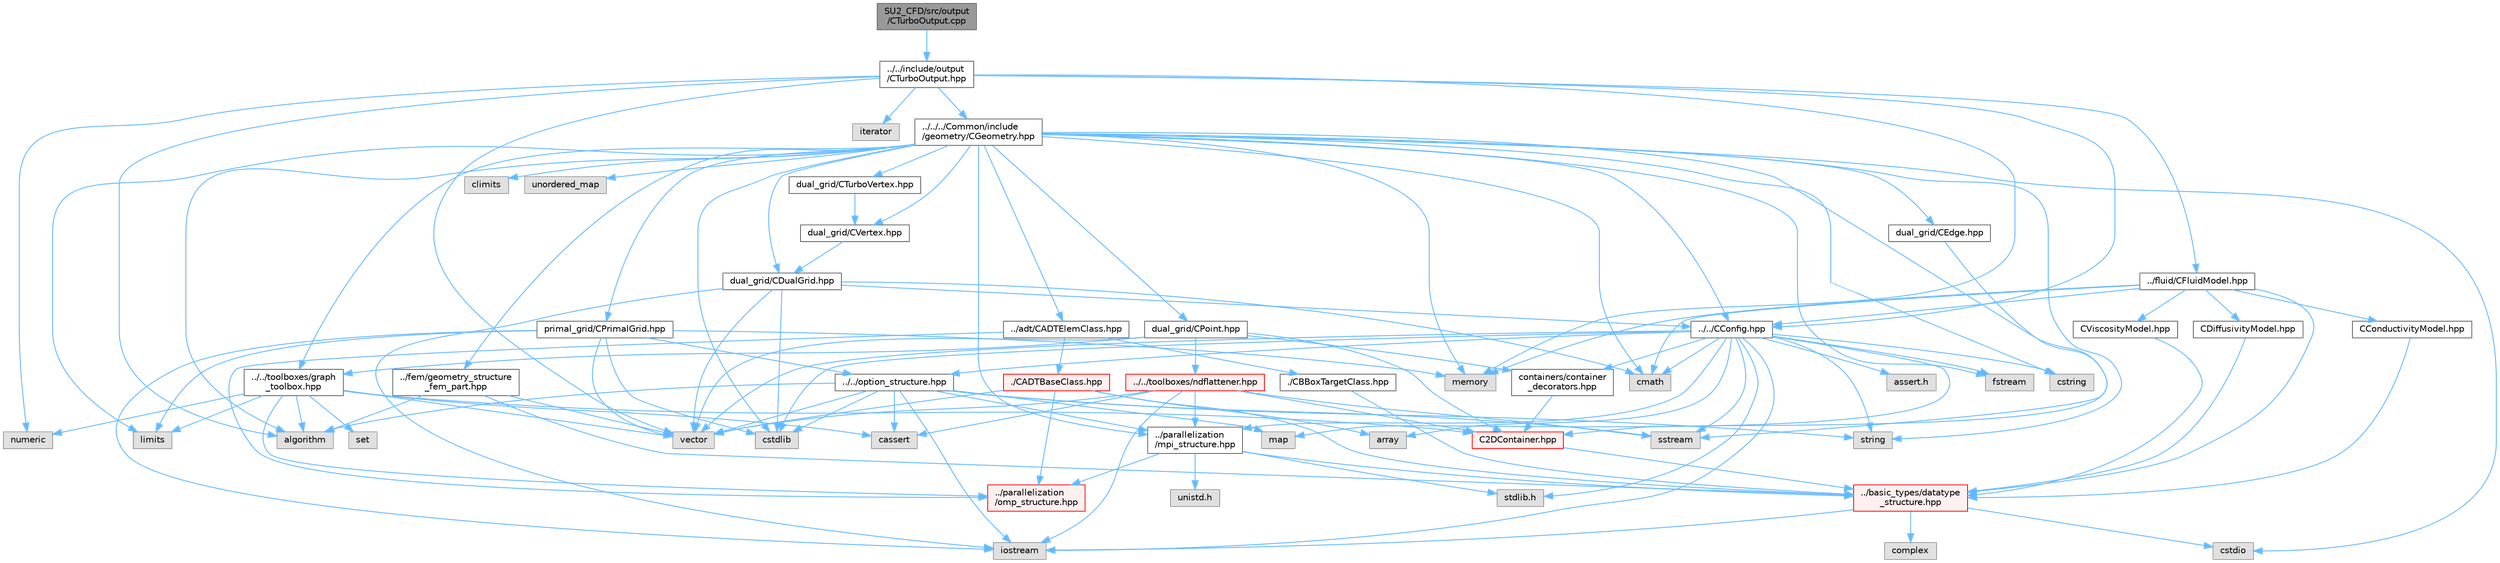 digraph "SU2_CFD/src/output/CTurboOutput.cpp"
{
 // LATEX_PDF_SIZE
  bgcolor="transparent";
  edge [fontname=Helvetica,fontsize=10,labelfontname=Helvetica,labelfontsize=10];
  node [fontname=Helvetica,fontsize=10,shape=box,height=0.2,width=0.4];
  Node1 [id="Node000001",label="SU2_CFD/src/output\l/CTurboOutput.cpp",height=0.2,width=0.4,color="gray40", fillcolor="grey60", style="filled", fontcolor="black",tooltip="Source of the Turbomachinery Performance class."];
  Node1 -> Node2 [id="edge1_Node000001_Node000002",color="steelblue1",style="solid",tooltip=" "];
  Node2 [id="Node000002",label="../../include/output\l/CTurboOutput.hpp",height=0.2,width=0.4,color="grey40", fillcolor="white", style="filled",URL="$CTurboOutput_8hpp.html",tooltip="Headers of the Turbomachinery Performance class."];
  Node2 -> Node3 [id="edge2_Node000002_Node000003",color="steelblue1",style="solid",tooltip=" "];
  Node3 [id="Node000003",label="vector",height=0.2,width=0.4,color="grey60", fillcolor="#E0E0E0", style="filled",tooltip=" "];
  Node2 -> Node4 [id="edge3_Node000002_Node000004",color="steelblue1",style="solid",tooltip=" "];
  Node4 [id="Node000004",label="memory",height=0.2,width=0.4,color="grey60", fillcolor="#E0E0E0", style="filled",tooltip=" "];
  Node2 -> Node5 [id="edge4_Node000002_Node000005",color="steelblue1",style="solid",tooltip=" "];
  Node5 [id="Node000005",label="algorithm",height=0.2,width=0.4,color="grey60", fillcolor="#E0E0E0", style="filled",tooltip=" "];
  Node2 -> Node6 [id="edge5_Node000002_Node000006",color="steelblue1",style="solid",tooltip=" "];
  Node6 [id="Node000006",label="iterator",height=0.2,width=0.4,color="grey60", fillcolor="#E0E0E0", style="filled",tooltip=" "];
  Node2 -> Node7 [id="edge6_Node000002_Node000007",color="steelblue1",style="solid",tooltip=" "];
  Node7 [id="Node000007",label="numeric",height=0.2,width=0.4,color="grey60", fillcolor="#E0E0E0", style="filled",tooltip=" "];
  Node2 -> Node8 [id="edge7_Node000002_Node000008",color="steelblue1",style="solid",tooltip=" "];
  Node8 [id="Node000008",label="../../../Common/include\l/geometry/CGeometry.hpp",height=0.2,width=0.4,color="grey40", fillcolor="white", style="filled",URL="$CGeometry_8hpp.html",tooltip="Headers of the main subroutines for creating the geometrical structure. The subroutines and functions..."];
  Node8 -> Node9 [id="edge8_Node000008_Node000009",color="steelblue1",style="solid",tooltip=" "];
  Node9 [id="Node000009",label="limits",height=0.2,width=0.4,color="grey60", fillcolor="#E0E0E0", style="filled",tooltip=" "];
  Node8 -> Node10 [id="edge9_Node000008_Node000010",color="steelblue1",style="solid",tooltip=" "];
  Node10 [id="Node000010",label="../parallelization\l/mpi_structure.hpp",height=0.2,width=0.4,color="grey40", fillcolor="white", style="filled",URL="$mpi__structure_8hpp.html",tooltip="Headers of the mpi interface for generalized datatypes. The subroutines and functions are in the mpi_..."];
  Node10 -> Node11 [id="edge10_Node000010_Node000011",color="steelblue1",style="solid",tooltip=" "];
  Node11 [id="Node000011",label="stdlib.h",height=0.2,width=0.4,color="grey60", fillcolor="#E0E0E0", style="filled",tooltip=" "];
  Node10 -> Node12 [id="edge11_Node000010_Node000012",color="steelblue1",style="solid",tooltip=" "];
  Node12 [id="Node000012",label="../basic_types/datatype\l_structure.hpp",height=0.2,width=0.4,color="red", fillcolor="#FFF0F0", style="filled",URL="$datatype__structure_8hpp.html",tooltip="Headers for generalized datatypes, defines an interface for AD types."];
  Node12 -> Node13 [id="edge12_Node000012_Node000013",color="steelblue1",style="solid",tooltip=" "];
  Node13 [id="Node000013",label="iostream",height=0.2,width=0.4,color="grey60", fillcolor="#E0E0E0", style="filled",tooltip=" "];
  Node12 -> Node14 [id="edge13_Node000012_Node000014",color="steelblue1",style="solid",tooltip=" "];
  Node14 [id="Node000014",label="complex",height=0.2,width=0.4,color="grey60", fillcolor="#E0E0E0", style="filled",tooltip=" "];
  Node12 -> Node15 [id="edge14_Node000012_Node000015",color="steelblue1",style="solid",tooltip=" "];
  Node15 [id="Node000015",label="cstdio",height=0.2,width=0.4,color="grey60", fillcolor="#E0E0E0", style="filled",tooltip=" "];
  Node10 -> Node22 [id="edge15_Node000010_Node000022",color="steelblue1",style="solid",tooltip=" "];
  Node22 [id="Node000022",label="unistd.h",height=0.2,width=0.4,color="grey60", fillcolor="#E0E0E0", style="filled",tooltip=" "];
  Node10 -> Node19 [id="edge16_Node000010_Node000019",color="steelblue1",style="solid",tooltip=" "];
  Node19 [id="Node000019",label="../parallelization\l/omp_structure.hpp",height=0.2,width=0.4,color="red", fillcolor="#FFF0F0", style="filled",URL="$omp__structure_8hpp.html",tooltip="OpenMP interface header, provides compatibility functions if the code is built without OpenMP support..."];
  Node8 -> Node23 [id="edge17_Node000008_Node000023",color="steelblue1",style="solid",tooltip=" "];
  Node23 [id="Node000023",label="string",height=0.2,width=0.4,color="grey60", fillcolor="#E0E0E0", style="filled",tooltip=" "];
  Node8 -> Node24 [id="edge18_Node000008_Node000024",color="steelblue1",style="solid",tooltip=" "];
  Node24 [id="Node000024",label="fstream",height=0.2,width=0.4,color="grey60", fillcolor="#E0E0E0", style="filled",tooltip=" "];
  Node8 -> Node25 [id="edge19_Node000008_Node000025",color="steelblue1",style="solid",tooltip=" "];
  Node25 [id="Node000025",label="sstream",height=0.2,width=0.4,color="grey60", fillcolor="#E0E0E0", style="filled",tooltip=" "];
  Node8 -> Node26 [id="edge20_Node000008_Node000026",color="steelblue1",style="solid",tooltip=" "];
  Node26 [id="Node000026",label="cmath",height=0.2,width=0.4,color="grey60", fillcolor="#E0E0E0", style="filled",tooltip=" "];
  Node8 -> Node5 [id="edge21_Node000008_Node000005",color="steelblue1",style="solid",tooltip=" "];
  Node8 -> Node27 [id="edge22_Node000008_Node000027",color="steelblue1",style="solid",tooltip=" "];
  Node27 [id="Node000027",label="cstring",height=0.2,width=0.4,color="grey60", fillcolor="#E0E0E0", style="filled",tooltip=" "];
  Node8 -> Node15 [id="edge23_Node000008_Node000015",color="steelblue1",style="solid",tooltip=" "];
  Node8 -> Node28 [id="edge24_Node000008_Node000028",color="steelblue1",style="solid",tooltip=" "];
  Node28 [id="Node000028",label="cstdlib",height=0.2,width=0.4,color="grey60", fillcolor="#E0E0E0", style="filled",tooltip=" "];
  Node8 -> Node29 [id="edge25_Node000008_Node000029",color="steelblue1",style="solid",tooltip=" "];
  Node29 [id="Node000029",label="climits",height=0.2,width=0.4,color="grey60", fillcolor="#E0E0E0", style="filled",tooltip=" "];
  Node8 -> Node4 [id="edge26_Node000008_Node000004",color="steelblue1",style="solid",tooltip=" "];
  Node8 -> Node30 [id="edge27_Node000008_Node000030",color="steelblue1",style="solid",tooltip=" "];
  Node30 [id="Node000030",label="unordered_map",height=0.2,width=0.4,color="grey60", fillcolor="#E0E0E0", style="filled",tooltip=" "];
  Node8 -> Node31 [id="edge28_Node000008_Node000031",color="steelblue1",style="solid",tooltip=" "];
  Node31 [id="Node000031",label="primal_grid/CPrimalGrid.hpp",height=0.2,width=0.4,color="grey40", fillcolor="white", style="filled",URL="$CPrimalGrid_8hpp.html",tooltip="Headers of the main subroutines for storing the primal grid structure. The subroutines and functions ..."];
  Node31 -> Node13 [id="edge29_Node000031_Node000013",color="steelblue1",style="solid",tooltip=" "];
  Node31 -> Node3 [id="edge30_Node000031_Node000003",color="steelblue1",style="solid",tooltip=" "];
  Node31 -> Node9 [id="edge31_Node000031_Node000009",color="steelblue1",style="solid",tooltip=" "];
  Node31 -> Node28 [id="edge32_Node000031_Node000028",color="steelblue1",style="solid",tooltip=" "];
  Node31 -> Node4 [id="edge33_Node000031_Node000004",color="steelblue1",style="solid",tooltip=" "];
  Node31 -> Node32 [id="edge34_Node000031_Node000032",color="steelblue1",style="solid",tooltip=" "];
  Node32 [id="Node000032",label="../../option_structure.hpp",height=0.2,width=0.4,color="grey40", fillcolor="white", style="filled",URL="$option__structure_8hpp.html",tooltip="Defines classes for referencing options for easy input in CConfig."];
  Node32 -> Node10 [id="edge35_Node000032_Node000010",color="steelblue1",style="solid",tooltip=" "];
  Node32 -> Node13 [id="edge36_Node000032_Node000013",color="steelblue1",style="solid",tooltip=" "];
  Node32 -> Node25 [id="edge37_Node000032_Node000025",color="steelblue1",style="solid",tooltip=" "];
  Node32 -> Node23 [id="edge38_Node000032_Node000023",color="steelblue1",style="solid",tooltip=" "];
  Node32 -> Node3 [id="edge39_Node000032_Node000003",color="steelblue1",style="solid",tooltip=" "];
  Node32 -> Node33 [id="edge40_Node000032_Node000033",color="steelblue1",style="solid",tooltip=" "];
  Node33 [id="Node000033",label="map",height=0.2,width=0.4,color="grey60", fillcolor="#E0E0E0", style="filled",tooltip=" "];
  Node32 -> Node28 [id="edge41_Node000032_Node000028",color="steelblue1",style="solid",tooltip=" "];
  Node32 -> Node5 [id="edge42_Node000032_Node000005",color="steelblue1",style="solid",tooltip=" "];
  Node32 -> Node34 [id="edge43_Node000032_Node000034",color="steelblue1",style="solid",tooltip=" "];
  Node34 [id="Node000034",label="cassert",height=0.2,width=0.4,color="grey60", fillcolor="#E0E0E0", style="filled",tooltip=" "];
  Node8 -> Node35 [id="edge44_Node000008_Node000035",color="steelblue1",style="solid",tooltip=" "];
  Node35 [id="Node000035",label="dual_grid/CDualGrid.hpp",height=0.2,width=0.4,color="grey40", fillcolor="white", style="filled",URL="$CDualGrid_8hpp.html",tooltip="Headers of the main subroutines for doing the complete dual grid structure. The subroutines and funct..."];
  Node35 -> Node26 [id="edge45_Node000035_Node000026",color="steelblue1",style="solid",tooltip=" "];
  Node35 -> Node13 [id="edge46_Node000035_Node000013",color="steelblue1",style="solid",tooltip=" "];
  Node35 -> Node28 [id="edge47_Node000035_Node000028",color="steelblue1",style="solid",tooltip=" "];
  Node35 -> Node3 [id="edge48_Node000035_Node000003",color="steelblue1",style="solid",tooltip=" "];
  Node35 -> Node36 [id="edge49_Node000035_Node000036",color="steelblue1",style="solid",tooltip=" "];
  Node36 [id="Node000036",label="../../CConfig.hpp",height=0.2,width=0.4,color="grey40", fillcolor="white", style="filled",URL="$CConfig_8hpp.html",tooltip="All the information about the definition of the physical problem. The subroutines and functions are i..."];
  Node36 -> Node10 [id="edge50_Node000036_Node000010",color="steelblue1",style="solid",tooltip=" "];
  Node36 -> Node13 [id="edge51_Node000036_Node000013",color="steelblue1",style="solid",tooltip=" "];
  Node36 -> Node28 [id="edge52_Node000036_Node000028",color="steelblue1",style="solid",tooltip=" "];
  Node36 -> Node24 [id="edge53_Node000036_Node000024",color="steelblue1",style="solid",tooltip=" "];
  Node36 -> Node25 [id="edge54_Node000036_Node000025",color="steelblue1",style="solid",tooltip=" "];
  Node36 -> Node23 [id="edge55_Node000036_Node000023",color="steelblue1",style="solid",tooltip=" "];
  Node36 -> Node27 [id="edge56_Node000036_Node000027",color="steelblue1",style="solid",tooltip=" "];
  Node36 -> Node3 [id="edge57_Node000036_Node000003",color="steelblue1",style="solid",tooltip=" "];
  Node36 -> Node37 [id="edge58_Node000036_Node000037",color="steelblue1",style="solid",tooltip=" "];
  Node37 [id="Node000037",label="array",height=0.2,width=0.4,color="grey60", fillcolor="#E0E0E0", style="filled",tooltip=" "];
  Node36 -> Node11 [id="edge59_Node000036_Node000011",color="steelblue1",style="solid",tooltip=" "];
  Node36 -> Node26 [id="edge60_Node000036_Node000026",color="steelblue1",style="solid",tooltip=" "];
  Node36 -> Node33 [id="edge61_Node000036_Node000033",color="steelblue1",style="solid",tooltip=" "];
  Node36 -> Node38 [id="edge62_Node000036_Node000038",color="steelblue1",style="solid",tooltip=" "];
  Node38 [id="Node000038",label="assert.h",height=0.2,width=0.4,color="grey60", fillcolor="#E0E0E0", style="filled",tooltip=" "];
  Node36 -> Node32 [id="edge63_Node000036_Node000032",color="steelblue1",style="solid",tooltip=" "];
  Node36 -> Node39 [id="edge64_Node000036_Node000039",color="steelblue1",style="solid",tooltip=" "];
  Node39 [id="Node000039",label="containers/container\l_decorators.hpp",height=0.2,width=0.4,color="grey40", fillcolor="white", style="filled",URL="$container__decorators_8hpp.html",tooltip="Collection of small classes that decorate C2DContainer to augment its functionality,..."];
  Node39 -> Node40 [id="edge65_Node000039_Node000040",color="steelblue1",style="solid",tooltip=" "];
  Node40 [id="Node000040",label="C2DContainer.hpp",height=0.2,width=0.4,color="red", fillcolor="#FFF0F0", style="filled",URL="$C2DContainer_8hpp.html",tooltip="A templated vector/matrix object."];
  Node40 -> Node12 [id="edge66_Node000040_Node000012",color="steelblue1",style="solid",tooltip=" "];
  Node8 -> Node49 [id="edge67_Node000008_Node000049",color="steelblue1",style="solid",tooltip=" "];
  Node49 [id="Node000049",label="dual_grid/CPoint.hpp",height=0.2,width=0.4,color="grey40", fillcolor="white", style="filled",URL="$CPoint_8hpp.html",tooltip="Declaration of the point class that stores geometric and adjacency information for dual control volum..."];
  Node49 -> Node40 [id="edge68_Node000049_Node000040",color="steelblue1",style="solid",tooltip=" "];
  Node49 -> Node39 [id="edge69_Node000049_Node000039",color="steelblue1",style="solid",tooltip=" "];
  Node49 -> Node50 [id="edge70_Node000049_Node000050",color="steelblue1",style="solid",tooltip=" "];
  Node50 [id="Node000050",label="../../toolboxes/graph\l_toolbox.hpp",height=0.2,width=0.4,color="grey40", fillcolor="white", style="filled",URL="$graph__toolbox_8hpp.html",tooltip="Functions and classes to build/represent sparse graphs or sparse patterns."];
  Node50 -> Node40 [id="edge71_Node000050_Node000040",color="steelblue1",style="solid",tooltip=" "];
  Node50 -> Node19 [id="edge72_Node000050_Node000019",color="steelblue1",style="solid",tooltip=" "];
  Node50 -> Node51 [id="edge73_Node000050_Node000051",color="steelblue1",style="solid",tooltip=" "];
  Node51 [id="Node000051",label="set",height=0.2,width=0.4,color="grey60", fillcolor="#E0E0E0", style="filled",tooltip=" "];
  Node50 -> Node3 [id="edge74_Node000050_Node000003",color="steelblue1",style="solid",tooltip=" "];
  Node50 -> Node9 [id="edge75_Node000050_Node000009",color="steelblue1",style="solid",tooltip=" "];
  Node50 -> Node34 [id="edge76_Node000050_Node000034",color="steelblue1",style="solid",tooltip=" "];
  Node50 -> Node5 [id="edge77_Node000050_Node000005",color="steelblue1",style="solid",tooltip=" "];
  Node50 -> Node7 [id="edge78_Node000050_Node000007",color="steelblue1",style="solid",tooltip=" "];
  Node49 -> Node3 [id="edge79_Node000049_Node000003",color="steelblue1",style="solid",tooltip=" "];
  Node49 -> Node52 [id="edge80_Node000049_Node000052",color="steelblue1",style="solid",tooltip=" "];
  Node52 [id="Node000052",label="../../toolboxes/ndflattener.hpp",height=0.2,width=0.4,color="red", fillcolor="#FFF0F0", style="filled",URL="$ndflattener_8hpp.html",tooltip="Flatten pointer-to-pointer-... arrays for MPI communication."];
  Node52 -> Node34 [id="edge81_Node000052_Node000034",color="steelblue1",style="solid",tooltip=" "];
  Node52 -> Node13 [id="edge82_Node000052_Node000013",color="steelblue1",style="solid",tooltip=" "];
  Node52 -> Node25 [id="edge83_Node000052_Node000025",color="steelblue1",style="solid",tooltip=" "];
  Node52 -> Node3 [id="edge84_Node000052_Node000003",color="steelblue1",style="solid",tooltip=" "];
  Node52 -> Node40 [id="edge85_Node000052_Node000040",color="steelblue1",style="solid",tooltip=" "];
  Node52 -> Node10 [id="edge86_Node000052_Node000010",color="steelblue1",style="solid",tooltip=" "];
  Node8 -> Node53 [id="edge87_Node000008_Node000053",color="steelblue1",style="solid",tooltip=" "];
  Node53 [id="Node000053",label="dual_grid/CEdge.hpp",height=0.2,width=0.4,color="grey40", fillcolor="white", style="filled",URL="$CEdge_8hpp.html",tooltip="Declaration of the edge class CEdge.cpp file."];
  Node53 -> Node40 [id="edge88_Node000053_Node000040",color="steelblue1",style="solid",tooltip=" "];
  Node8 -> Node54 [id="edge89_Node000008_Node000054",color="steelblue1",style="solid",tooltip=" "];
  Node54 [id="Node000054",label="dual_grid/CVertex.hpp",height=0.2,width=0.4,color="grey40", fillcolor="white", style="filled",URL="$CVertex_8hpp.html",tooltip="Headers of the main subroutines for doing the complete dual grid structure. The subroutines and funct..."];
  Node54 -> Node35 [id="edge90_Node000054_Node000035",color="steelblue1",style="solid",tooltip=" "];
  Node8 -> Node55 [id="edge91_Node000008_Node000055",color="steelblue1",style="solid",tooltip=" "];
  Node55 [id="Node000055",label="dual_grid/CTurboVertex.hpp",height=0.2,width=0.4,color="grey40", fillcolor="white", style="filled",URL="$CTurboVertex_8hpp.html",tooltip="Headers of the main subroutines for doing the complete dual grid structure. The subroutines and funct..."];
  Node55 -> Node54 [id="edge92_Node000055_Node000054",color="steelblue1",style="solid",tooltip=" "];
  Node8 -> Node36 [id="edge93_Node000008_Node000036",color="steelblue1",style="solid",tooltip=" "];
  Node8 -> Node56 [id="edge94_Node000008_Node000056",color="steelblue1",style="solid",tooltip=" "];
  Node56 [id="Node000056",label="../fem/geometry_structure\l_fem_part.hpp",height=0.2,width=0.4,color="grey40", fillcolor="white", style="filled",URL="$geometry__structure__fem__part_8hpp.html",tooltip="Helper classes for the Fluid FEM solver."];
  Node56 -> Node12 [id="edge95_Node000056_Node000012",color="steelblue1",style="solid",tooltip=" "];
  Node56 -> Node3 [id="edge96_Node000056_Node000003",color="steelblue1",style="solid",tooltip=" "];
  Node56 -> Node5 [id="edge97_Node000056_Node000005",color="steelblue1",style="solid",tooltip=" "];
  Node8 -> Node50 [id="edge98_Node000008_Node000050",color="steelblue1",style="solid",tooltip=" "];
  Node8 -> Node57 [id="edge99_Node000008_Node000057",color="steelblue1",style="solid",tooltip=" "];
  Node57 [id="Node000057",label="../adt/CADTElemClass.hpp",height=0.2,width=0.4,color="grey40", fillcolor="white", style="filled",URL="$CADTElemClass_8hpp.html",tooltip="Class for storing an ADT of (linear) elements in an arbitrary number of dimensions."];
  Node57 -> Node58 [id="edge100_Node000057_Node000058",color="steelblue1",style="solid",tooltip=" "];
  Node58 [id="Node000058",label="./CADTBaseClass.hpp",height=0.2,width=0.4,color="red", fillcolor="#FFF0F0", style="filled",URL="$CADTBaseClass_8hpp.html",tooltip="Base class for storing an ADT in an arbitrary number of dimensions."];
  Node58 -> Node3 [id="edge101_Node000058_Node000003",color="steelblue1",style="solid",tooltip=" "];
  Node58 -> Node37 [id="edge102_Node000058_Node000037",color="steelblue1",style="solid",tooltip=" "];
  Node58 -> Node12 [id="edge103_Node000058_Node000012",color="steelblue1",style="solid",tooltip=" "];
  Node58 -> Node19 [id="edge104_Node000058_Node000019",color="steelblue1",style="solid",tooltip=" "];
  Node57 -> Node60 [id="edge105_Node000057_Node000060",color="steelblue1",style="solid",tooltip=" "];
  Node60 [id="Node000060",label="./CBBoxTargetClass.hpp",height=0.2,width=0.4,color="grey40", fillcolor="white", style="filled",URL="$CBBoxTargetClass_8hpp.html",tooltip="Class for storing the information of a possible bounding box candidate during a minimum distance sear..."];
  Node60 -> Node12 [id="edge106_Node000060_Node000012",color="steelblue1",style="solid",tooltip=" "];
  Node57 -> Node19 [id="edge107_Node000057_Node000019",color="steelblue1",style="solid",tooltip=" "];
  Node2 -> Node36 [id="edge108_Node000002_Node000036",color="steelblue1",style="solid",tooltip=" "];
  Node2 -> Node61 [id="edge109_Node000002_Node000061",color="steelblue1",style="solid",tooltip=" "];
  Node61 [id="Node000061",label="../fluid/CFluidModel.hpp",height=0.2,width=0.4,color="grey40", fillcolor="white", style="filled",URL="$CFluidModel_8hpp.html",tooltip="Defines the main fluid model class for thermophysical properties."];
  Node61 -> Node26 [id="edge110_Node000061_Node000026",color="steelblue1",style="solid",tooltip=" "];
  Node61 -> Node4 [id="edge111_Node000061_Node000004",color="steelblue1",style="solid",tooltip=" "];
  Node61 -> Node36 [id="edge112_Node000061_Node000036",color="steelblue1",style="solid",tooltip=" "];
  Node61 -> Node12 [id="edge113_Node000061_Node000012",color="steelblue1",style="solid",tooltip=" "];
  Node61 -> Node62 [id="edge114_Node000061_Node000062",color="steelblue1",style="solid",tooltip=" "];
  Node62 [id="Node000062",label="CConductivityModel.hpp",height=0.2,width=0.4,color="grey40", fillcolor="white", style="filled",URL="$CConductivityModel_8hpp.html",tooltip="Defines an interface class for thermal conductivity models."];
  Node62 -> Node12 [id="edge115_Node000062_Node000012",color="steelblue1",style="solid",tooltip=" "];
  Node61 -> Node63 [id="edge116_Node000061_Node000063",color="steelblue1",style="solid",tooltip=" "];
  Node63 [id="Node000063",label="CViscosityModel.hpp",height=0.2,width=0.4,color="grey40", fillcolor="white", style="filled",URL="$CViscosityModel_8hpp.html",tooltip="Interface class for defining laminar viscosity models."];
  Node63 -> Node12 [id="edge117_Node000063_Node000012",color="steelblue1",style="solid",tooltip=" "];
  Node61 -> Node64 [id="edge118_Node000061_Node000064",color="steelblue1",style="solid",tooltip=" "];
  Node64 [id="Node000064",label="CDiffusivityModel.hpp",height=0.2,width=0.4,color="grey40", fillcolor="white", style="filled",URL="$CDiffusivityModel_8hpp.html",tooltip="Interface class for defining mass diffusivity models."];
  Node64 -> Node12 [id="edge119_Node000064_Node000012",color="steelblue1",style="solid",tooltip=" "];
}
